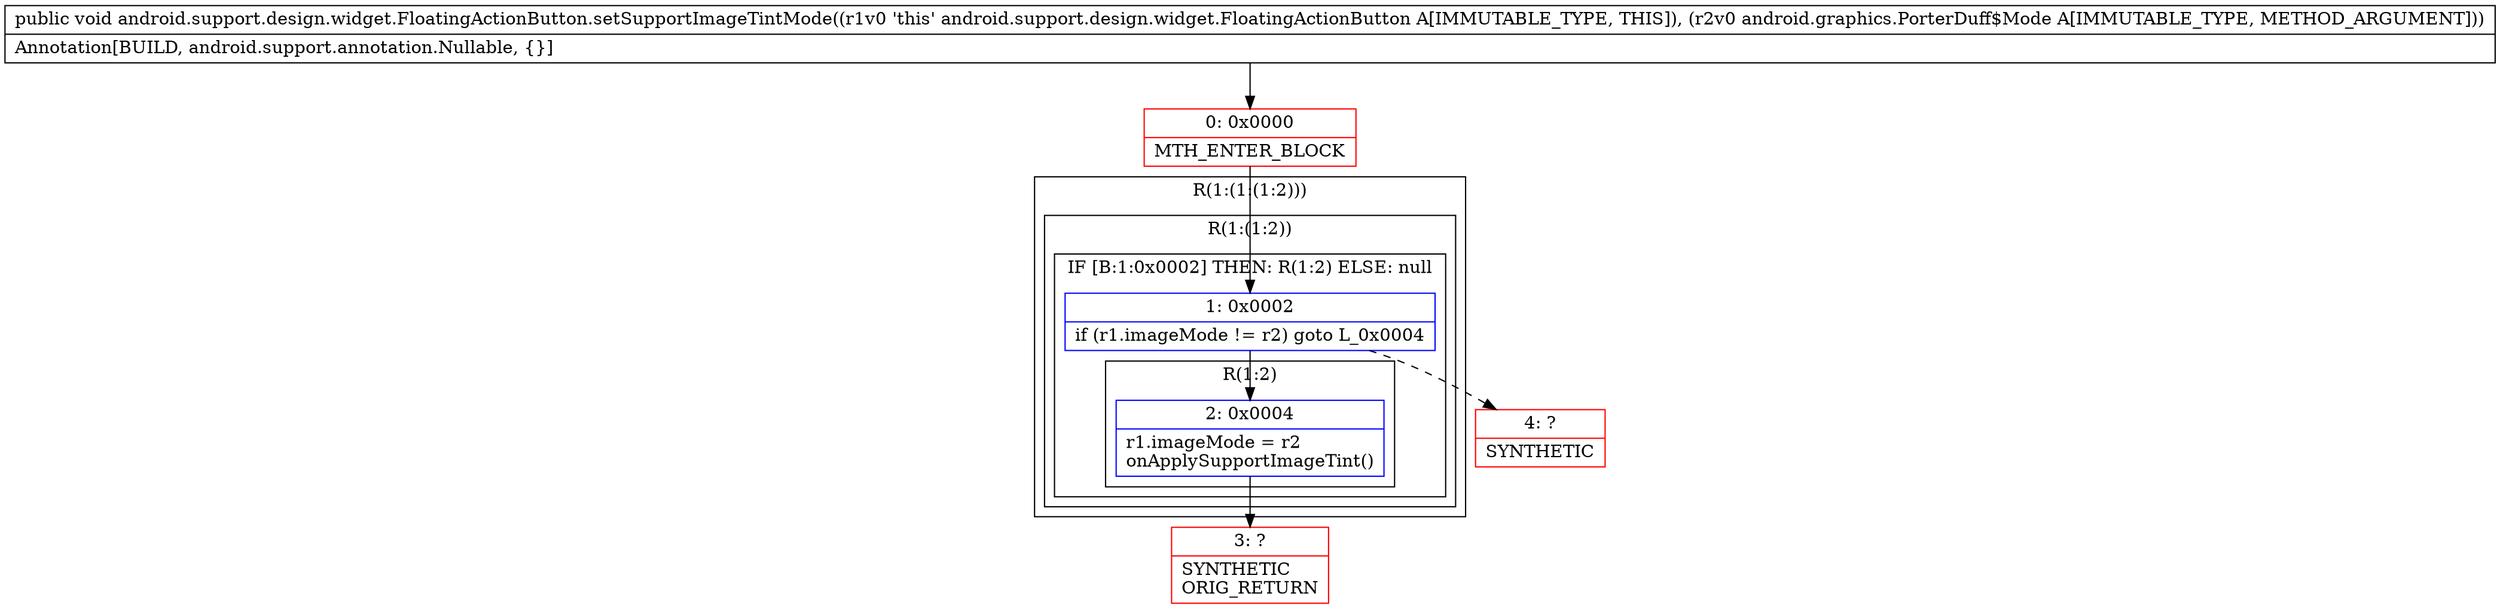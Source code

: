 digraph "CFG forandroid.support.design.widget.FloatingActionButton.setSupportImageTintMode(Landroid\/graphics\/PorterDuff$Mode;)V" {
subgraph cluster_Region_1532866268 {
label = "R(1:(1:(1:2)))";
node [shape=record,color=blue];
subgraph cluster_Region_1553912141 {
label = "R(1:(1:2))";
node [shape=record,color=blue];
subgraph cluster_IfRegion_211504123 {
label = "IF [B:1:0x0002] THEN: R(1:2) ELSE: null";
node [shape=record,color=blue];
Node_1 [shape=record,label="{1\:\ 0x0002|if (r1.imageMode != r2) goto L_0x0004\l}"];
subgraph cluster_Region_642633824 {
label = "R(1:2)";
node [shape=record,color=blue];
Node_2 [shape=record,label="{2\:\ 0x0004|r1.imageMode = r2\lonApplySupportImageTint()\l}"];
}
}
}
}
Node_0 [shape=record,color=red,label="{0\:\ 0x0000|MTH_ENTER_BLOCK\l}"];
Node_3 [shape=record,color=red,label="{3\:\ ?|SYNTHETIC\lORIG_RETURN\l}"];
Node_4 [shape=record,color=red,label="{4\:\ ?|SYNTHETIC\l}"];
MethodNode[shape=record,label="{public void android.support.design.widget.FloatingActionButton.setSupportImageTintMode((r1v0 'this' android.support.design.widget.FloatingActionButton A[IMMUTABLE_TYPE, THIS]), (r2v0 android.graphics.PorterDuff$Mode A[IMMUTABLE_TYPE, METHOD_ARGUMENT]))  | Annotation[BUILD, android.support.annotation.Nullable, \{\}]\l}"];
MethodNode -> Node_0;
Node_1 -> Node_2;
Node_1 -> Node_4[style=dashed];
Node_2 -> Node_3;
Node_0 -> Node_1;
}

